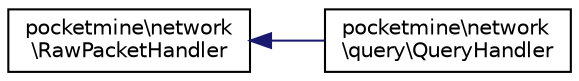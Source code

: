 digraph "Graphical Class Hierarchy"
{
 // INTERACTIVE_SVG=YES
 // LATEX_PDF_SIZE
  edge [fontname="Helvetica",fontsize="10",labelfontname="Helvetica",labelfontsize="10"];
  node [fontname="Helvetica",fontsize="10",shape=record];
  rankdir="LR";
  Node0 [label="pocketmine\\network\l\\RawPacketHandler",height=0.2,width=0.4,color="black", fillcolor="white", style="filled",URL="$d3/d69/interfacepocketmine_1_1network_1_1_raw_packet_handler.html",tooltip=" "];
  Node0 -> Node1 [dir="back",color="midnightblue",fontsize="10",style="solid",fontname="Helvetica"];
  Node1 [label="pocketmine\\network\l\\query\\QueryHandler",height=0.2,width=0.4,color="black", fillcolor="white", style="filled",URL="$dd/dee/classpocketmine_1_1network_1_1query_1_1_query_handler.html",tooltip=" "];
}
